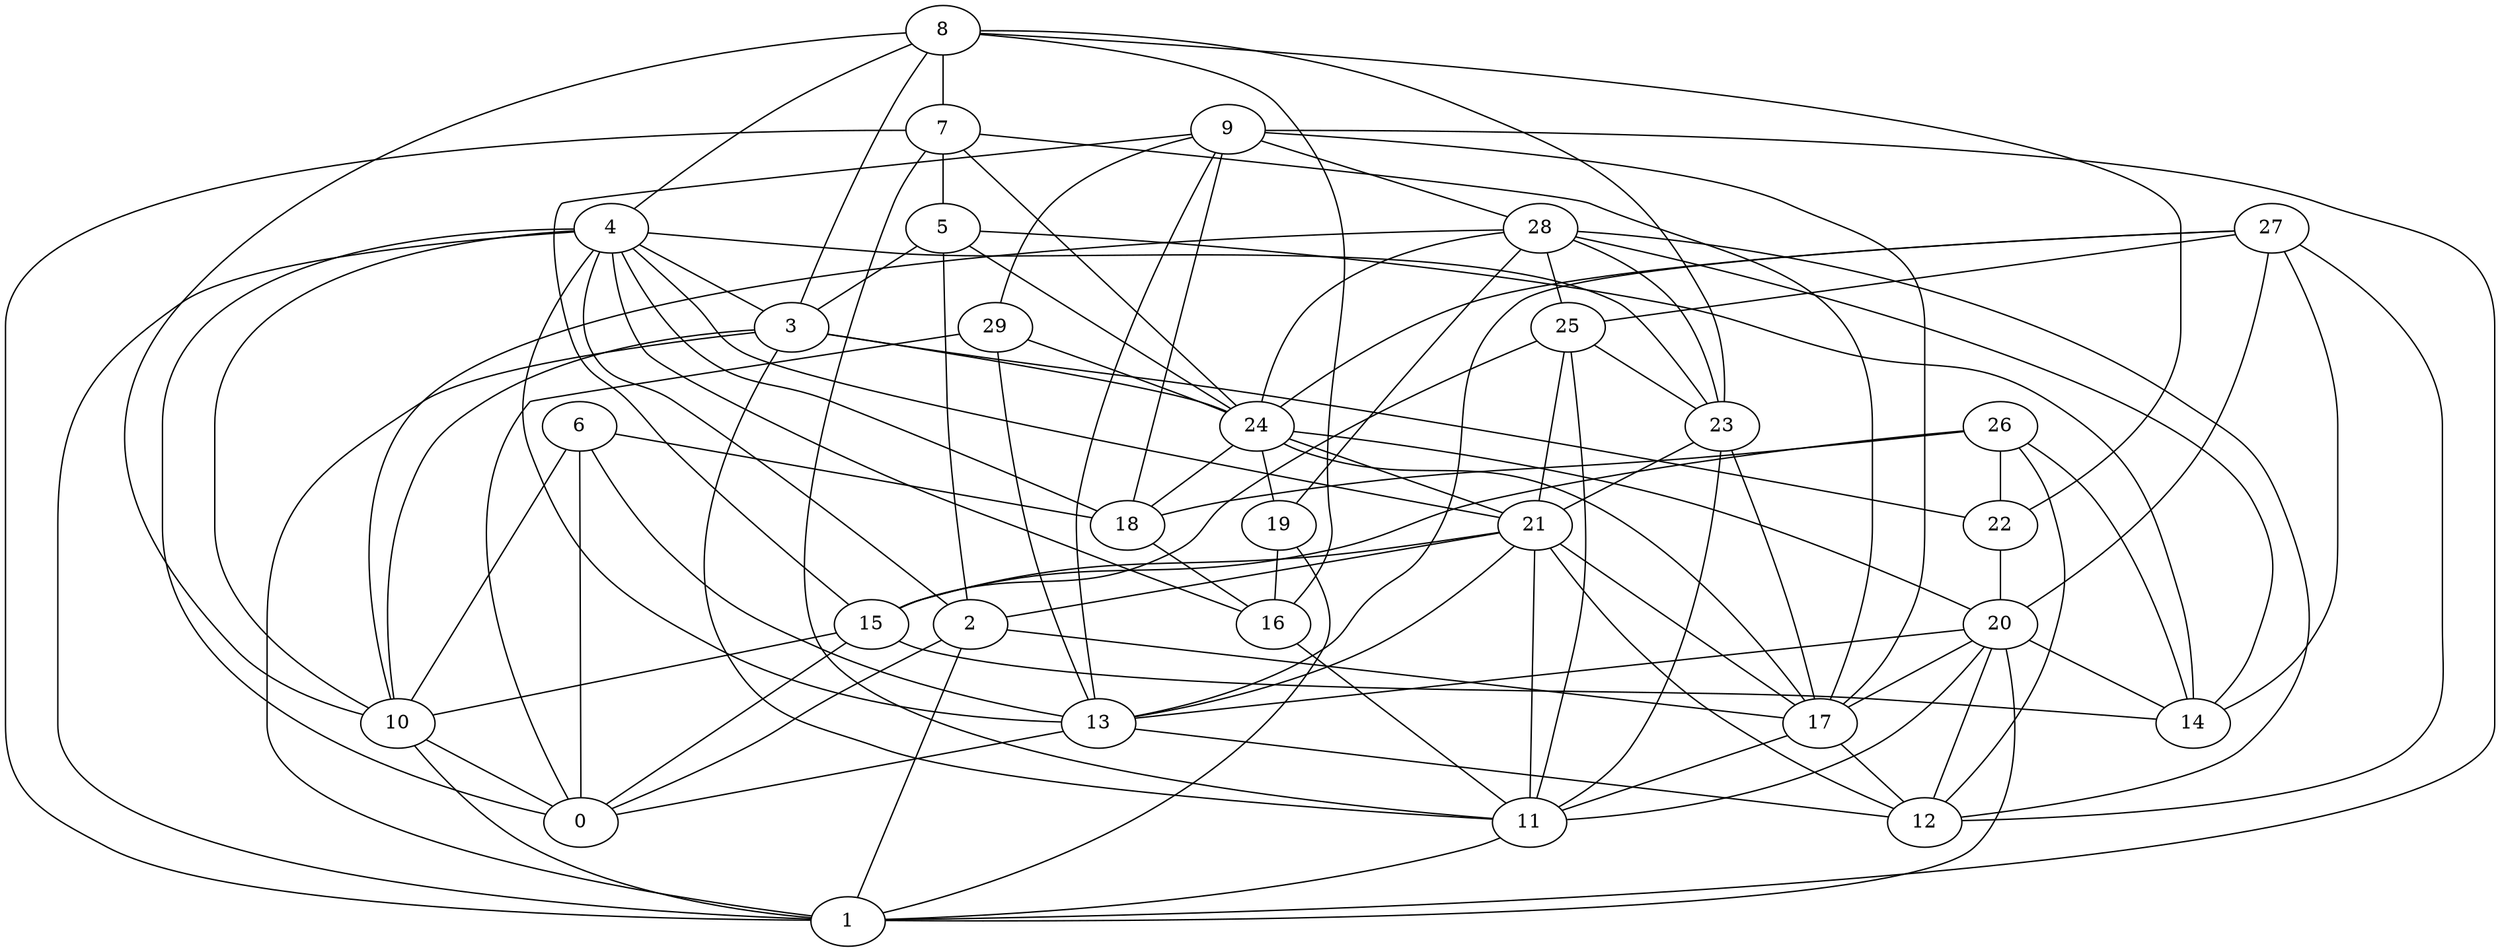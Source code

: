 digraph GG_graph {

subgraph G_graph {
edge [color = black]
"18" -> "16" [dir = none]
"29" -> "13" [dir = none]
"29" -> "24" [dir = none]
"29" -> "0" [dir = none]
"13" -> "12" [dir = none]
"13" -> "0" [dir = none]
"15" -> "14" [dir = none]
"15" -> "10" [dir = none]
"15" -> "0" [dir = none]
"19" -> "1" [dir = none]
"19" -> "16" [dir = none]
"4" -> "2" [dir = none]
"4" -> "23" [dir = none]
"4" -> "13" [dir = none]
"4" -> "0" [dir = none]
"4" -> "10" [dir = none]
"4" -> "16" [dir = none]
"4" -> "18" [dir = none]
"4" -> "1" [dir = none]
"4" -> "3" [dir = none]
"8" -> "16" [dir = none]
"8" -> "7" [dir = none]
"8" -> "23" [dir = none]
"8" -> "22" [dir = none]
"8" -> "3" [dir = none]
"8" -> "4" [dir = none]
"16" -> "11" [dir = none]
"6" -> "13" [dir = none]
"6" -> "10" [dir = none]
"6" -> "0" [dir = none]
"6" -> "18" [dir = none]
"3" -> "22" [dir = none]
"3" -> "1" [dir = none]
"3" -> "11" [dir = none]
"3" -> "24" [dir = none]
"3" -> "10" [dir = none]
"11" -> "1" [dir = none]
"24" -> "21" [dir = none]
"24" -> "19" [dir = none]
"24" -> "17" [dir = none]
"24" -> "18" [dir = none]
"24" -> "20" [dir = none]
"9" -> "17" [dir = none]
"9" -> "1" [dir = none]
"9" -> "29" [dir = none]
"9" -> "13" [dir = none]
"22" -> "20" [dir = none]
"27" -> "13" [dir = none]
"27" -> "25" [dir = none]
"27" -> "14" [dir = none]
"27" -> "20" [dir = none]
"27" -> "24" [dir = none]
"26" -> "15" [dir = none]
"26" -> "18" [dir = none]
"26" -> "12" [dir = none]
"26" -> "14" [dir = none]
"20" -> "1" [dir = none]
"20" -> "14" [dir = none]
"20" -> "13" [dir = none]
"10" -> "0" [dir = none]
"10" -> "1" [dir = none]
"7" -> "17" [dir = none]
"7" -> "11" [dir = none]
"7" -> "24" [dir = none]
"7" -> "1" [dir = none]
"7" -> "5" [dir = none]
"28" -> "25" [dir = none]
"28" -> "19" [dir = none]
"28" -> "10" [dir = none]
"28" -> "24" [dir = none]
"28" -> "12" [dir = none]
"28" -> "14" [dir = none]
"17" -> "12" [dir = none]
"17" -> "11" [dir = none]
"21" -> "13" [dir = none]
"21" -> "11" [dir = none]
"21" -> "12" [dir = none]
"23" -> "11" [dir = none]
"23" -> "17" [dir = none]
"5" -> "24" [dir = none]
"5" -> "3" [dir = none]
"5" -> "14" [dir = none]
"2" -> "1" [dir = none]
"2" -> "17" [dir = none]
"2" -> "0" [dir = none]
"25" -> "15" [dir = none]
"25" -> "23" [dir = none]
"27" -> "12" [dir = none]
"5" -> "2" [dir = none]
"20" -> "11" [dir = none]
"9" -> "18" [dir = none]
"25" -> "11" [dir = none]
"9" -> "15" [dir = none]
"8" -> "10" [dir = none]
"23" -> "21" [dir = none]
"20" -> "17" [dir = none]
"20" -> "12" [dir = none]
"21" -> "2" [dir = none]
"28" -> "23" [dir = none]
"21" -> "15" [dir = none]
"25" -> "21" [dir = none]
"26" -> "22" [dir = none]
"21" -> "17" [dir = none]
"4" -> "21" [dir = none]
"9" -> "28" [dir = none]
}

}
